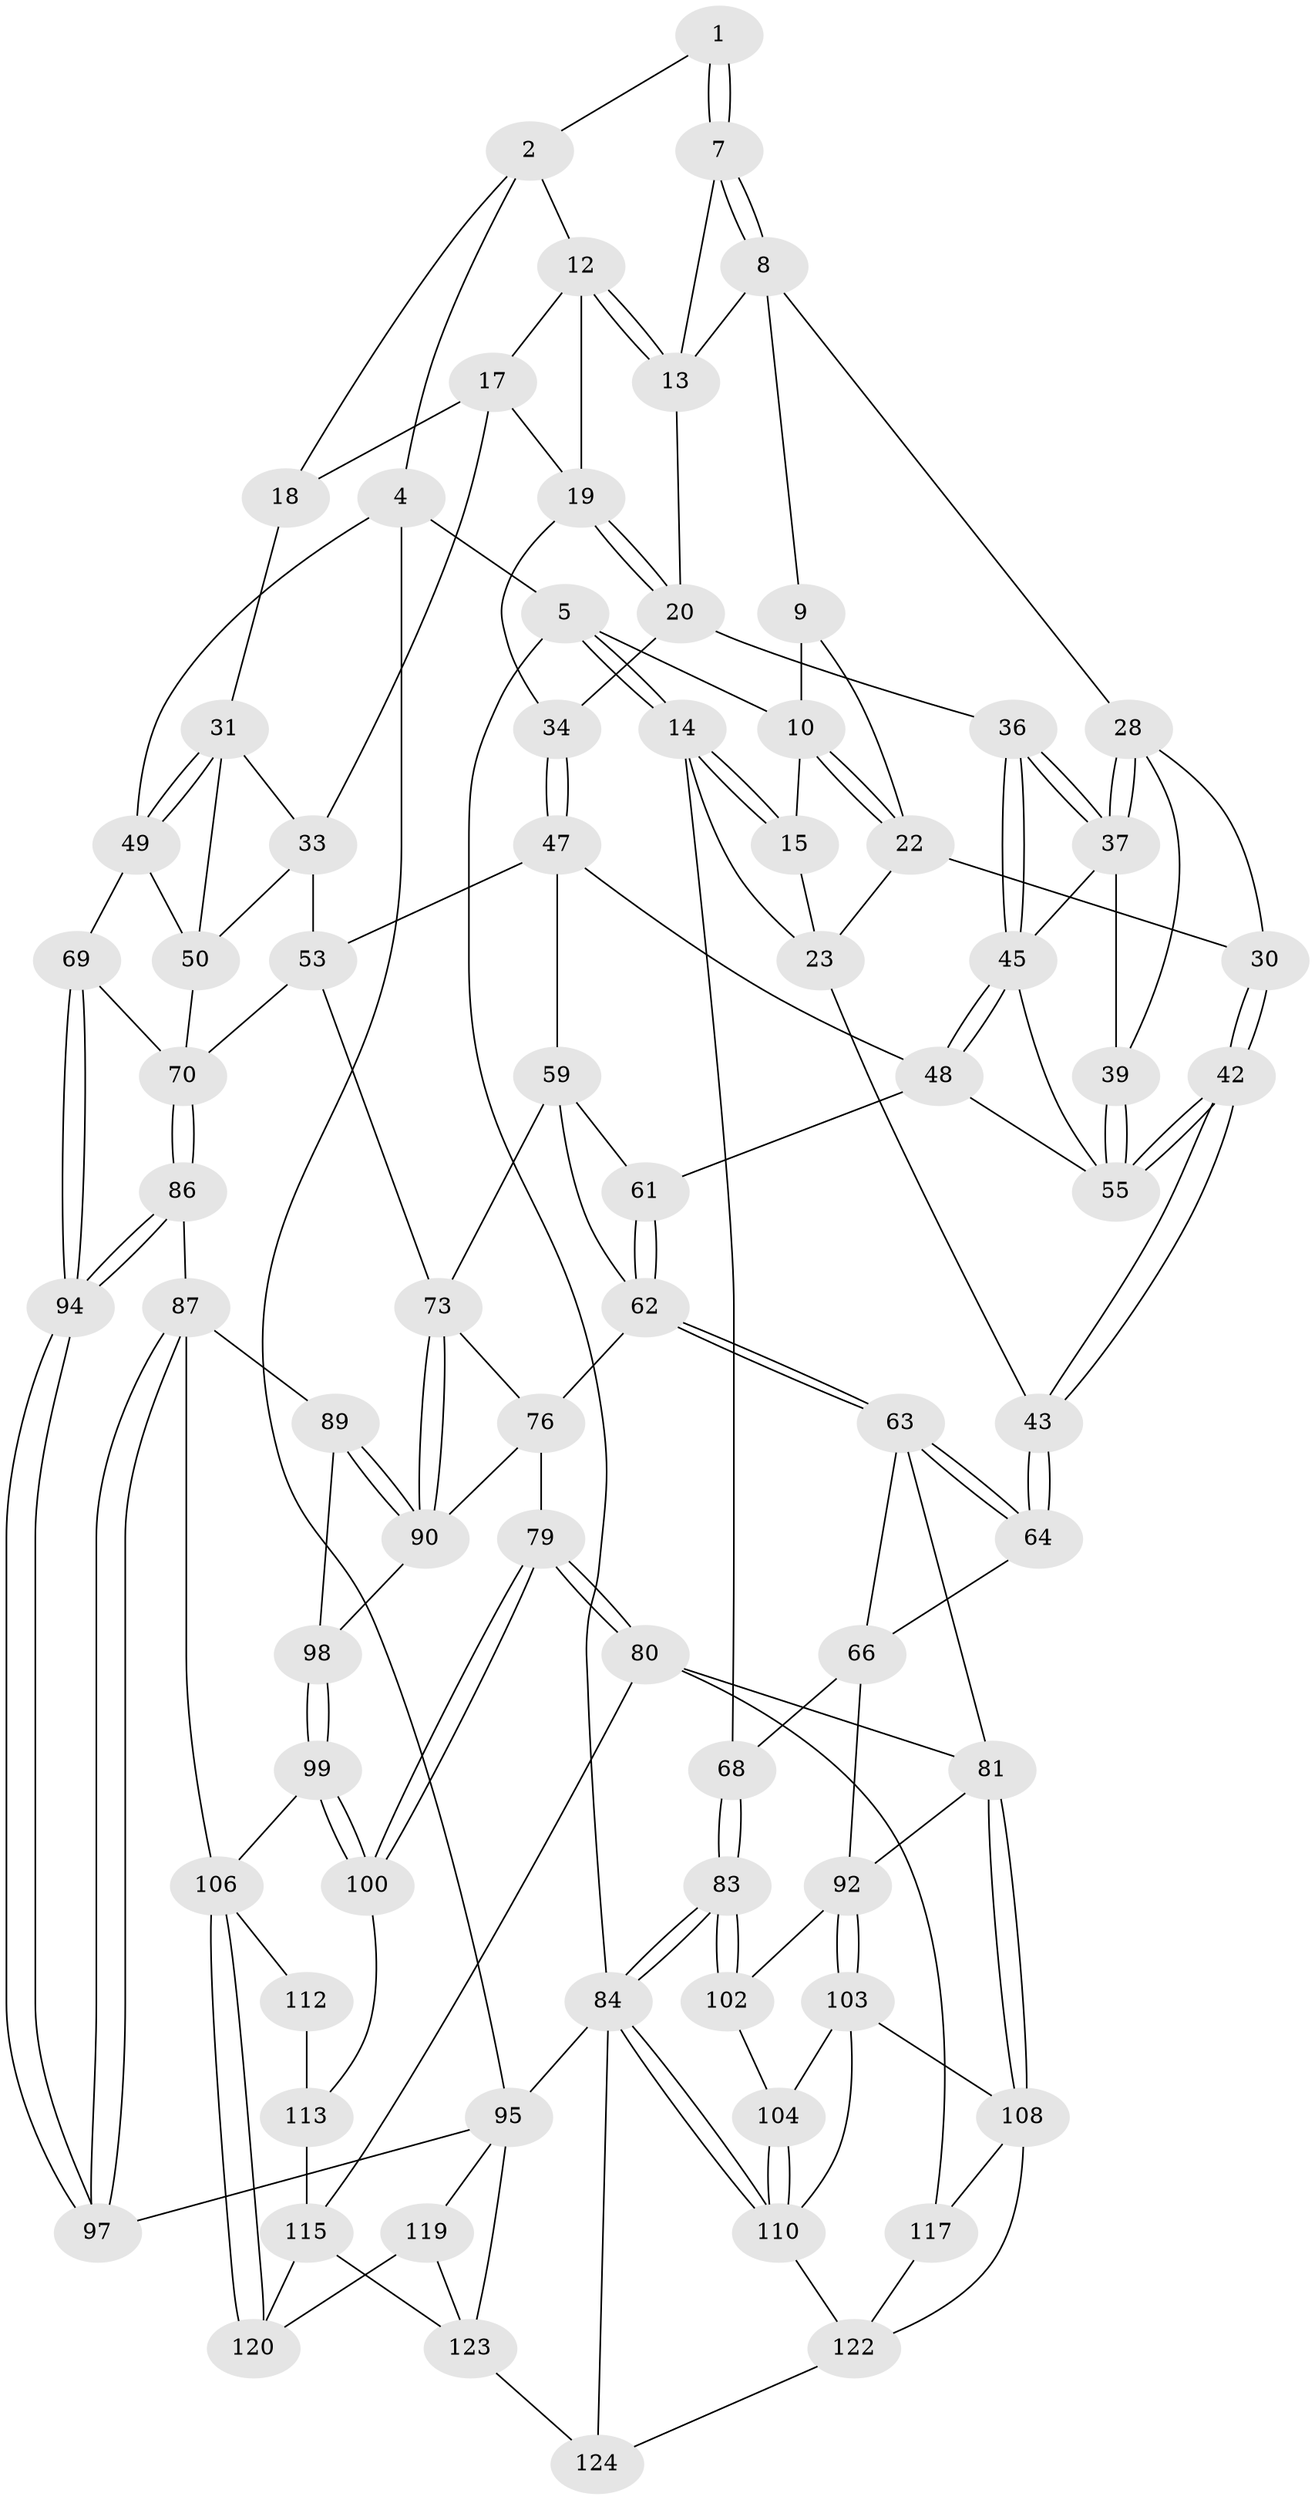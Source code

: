 // Generated by graph-tools (version 1.1) at 2025/24/03/03/25 07:24:40]
// undirected, 77 vertices, 178 edges
graph export_dot {
graph [start="1"]
  node [color=gray90,style=filled];
  1 [pos="+0.36099290114985105+0"];
  2 [pos="+0.6865474018058927+0",super="+3"];
  4 [pos="+1+0"];
  5 [pos="+0+0",super="+6"];
  7 [pos="+0.39088002038018016+0"];
  8 [pos="+0.3814224848105751+0.04998055278614549",super="+24"];
  9 [pos="+0.2927738198335806+0.11340068075361491"];
  10 [pos="+0.2237586074317469+0.0665527220560914",super="+11"];
  12 [pos="+0.6879649553184016+0",super="+16"];
  13 [pos="+0.5068482281947042+0.06753481038148983",super="+21"];
  14 [pos="+0+0.12850088077496477",super="+41"];
  15 [pos="+0.11068416314819551+0.0499582851567544"];
  17 [pos="+0.8147433707866037+0.05720104743237257",super="+25"];
  18 [pos="+0.8887228701084238+0.08786052066824476"];
  19 [pos="+0.6264468376541178+0.07562047832106052",super="+26"];
  20 [pos="+0.5496582258773463+0.11480629917040065",super="+35"];
  22 [pos="+0.17116709820762757+0.13959161100376088",super="+27"];
  23 [pos="+0.14072598355392724+0.14403366331964676",super="+40"];
  28 [pos="+0.41001951394571895+0.11912948307770468",super="+29"];
  30 [pos="+0.28580537024933106+0.22761774164515516"];
  31 [pos="+0.9333808746289672+0.16070776733310974",super="+32"];
  33 [pos="+0.7482992344976257+0.22773816864638596",super="+52"];
  34 [pos="+0.6148413750533919+0.21548018736376182"];
  36 [pos="+0.500817244591526+0.17426553836750258"];
  37 [pos="+0.4683851451593033+0.16726204769370165",super="+38"];
  39 [pos="+0.4069944161047293+0.23110138456614648"];
  42 [pos="+0.2946050605979804+0.33951294452815406"];
  43 [pos="+0.29340187095767223+0.3422731984225531",super="+44"];
  45 [pos="+0.5092234706645764+0.21276060858246235",super="+46"];
  47 [pos="+0.6332337202461314+0.2708409778597755",super="+54"];
  48 [pos="+0.5721320855140639+0.27350314379582297",super="+57"];
  49 [pos="+1+0.21488575800372764",super="+51"];
  50 [pos="+0.8468176834222861+0.31252195432233165",super="+58"];
  53 [pos="+0.7220877884440644+0.2764956750385739",super="+72"];
  55 [pos="+0.36962679649825864+0.2967601287972663",super="+56"];
  59 [pos="+0.6550596698198417+0.3646341665256154",super="+60"];
  61 [pos="+0.5212812224997019+0.33974961675297777"];
  62 [pos="+0.42984658426968014+0.4002232417639549",super="+75"];
  63 [pos="+0.3085235935203926+0.4384957242312175",super="+77"];
  64 [pos="+0.29682209791122877+0.37935998208322386",super="+65"];
  66 [pos="+0.0667524007309013+0.4151765575036283",super="+67"];
  68 [pos="+0+0.4945123682426419"];
  69 [pos="+1+0.32955049677448034"];
  70 [pos="+0.8756803506542656+0.4333355725712185",super="+71"];
  73 [pos="+0.6962466776341735+0.48153001093813846",super="+74"];
  76 [pos="+0.550973296257165+0.46989139939413205",super="+78"];
  79 [pos="+0.39425952085250315+0.6006550092696189"];
  80 [pos="+0.37700870468622866+0.5988115110302779",super="+116"];
  81 [pos="+0.3337740755080797+0.5737418314506736",super="+82"];
  83 [pos="+0+0.5312564486103961"];
  84 [pos="+0+1",super="+85"];
  86 [pos="+0.879853293730288+0.5607826566551852"];
  87 [pos="+0.8145988394471332+0.6611603531259939",super="+88"];
  89 [pos="+0.7825478014202558+0.6452899132172195"];
  90 [pos="+0.6926373249811497+0.525999688745069",super="+91"];
  92 [pos="+0.1684163715474833+0.5584079312332005",super="+93"];
  94 [pos="+1+0.5636359188704178"];
  95 [pos="+1+1",super="+96"];
  97 [pos="+1+0.9171078846028226"];
  98 [pos="+0.612753062879999+0.6028023312554863",super="+101"];
  99 [pos="+0.5132011353633448+0.6572274326562668",super="+105"];
  100 [pos="+0.481419538663816+0.654894777244369"];
  102 [pos="+0.025708923744786182+0.6221088970166062"];
  103 [pos="+0.0801524245213388+0.6928036074913534",super="+109"];
  104 [pos="+0.06227951252681544+0.6952225617209866"];
  106 [pos="+0.7704397634661937+0.7338532545920153",super="+107"];
  108 [pos="+0.19737963433717473+0.7591544066260825",super="+118"];
  110 [pos="+0+0.9231923293547389",super="+111"];
  112 [pos="+0.608797473791303+0.7951358194533442"];
  113 [pos="+0.49560868194730884+0.6953163932505627",super="+114"];
  115 [pos="+0.5219903108687484+1",super="+121"];
  117 [pos="+0.3482202413573352+0.842698962763265"];
  119 [pos="+0.7805083245300054+0.8175408657686886"];
  120 [pos="+0.7776182173760452+0.8148270697304283"];
  122 [pos="+0.19859787641815535+0.9073533678137065",super="+125"];
  123 [pos="+0.5350856961026887+1",super="+126"];
  124 [pos="+0.3209654505395139+1"];
  1 -- 2;
  1 -- 7;
  1 -- 7;
  2 -- 12;
  2 -- 18;
  2 -- 4;
  4 -- 5;
  4 -- 95;
  4 -- 49;
  5 -- 14;
  5 -- 14;
  5 -- 84;
  5 -- 10;
  7 -- 8;
  7 -- 8;
  7 -- 13;
  8 -- 9;
  8 -- 28;
  8 -- 13;
  9 -- 10;
  9 -- 22;
  10 -- 22;
  10 -- 22;
  10 -- 15;
  12 -- 13;
  12 -- 13;
  12 -- 17;
  12 -- 19;
  13 -- 20;
  14 -- 15;
  14 -- 15;
  14 -- 68;
  14 -- 23;
  15 -- 23;
  17 -- 18;
  17 -- 33;
  17 -- 19;
  18 -- 31;
  19 -- 20;
  19 -- 20;
  19 -- 34;
  20 -- 34;
  20 -- 36;
  22 -- 23;
  22 -- 30;
  23 -- 43;
  28 -- 37;
  28 -- 37;
  28 -- 30;
  28 -- 39;
  30 -- 42;
  30 -- 42;
  31 -- 49;
  31 -- 49;
  31 -- 33;
  31 -- 50;
  33 -- 50;
  33 -- 53;
  34 -- 47;
  34 -- 47;
  36 -- 37;
  36 -- 37;
  36 -- 45;
  36 -- 45;
  37 -- 45;
  37 -- 39;
  39 -- 55;
  39 -- 55;
  42 -- 43;
  42 -- 43;
  42 -- 55;
  42 -- 55;
  43 -- 64 [weight=2];
  43 -- 64;
  45 -- 48;
  45 -- 48;
  45 -- 55;
  47 -- 48;
  47 -- 59;
  47 -- 53;
  48 -- 61;
  48 -- 55;
  49 -- 50;
  49 -- 69;
  50 -- 70;
  53 -- 73;
  53 -- 70;
  59 -- 61;
  59 -- 73;
  59 -- 62;
  61 -- 62;
  61 -- 62;
  62 -- 63;
  62 -- 63;
  62 -- 76;
  63 -- 64;
  63 -- 64;
  63 -- 81;
  63 -- 66;
  64 -- 66;
  66 -- 68;
  66 -- 92;
  68 -- 83;
  68 -- 83;
  69 -- 70;
  69 -- 94;
  69 -- 94;
  70 -- 86;
  70 -- 86;
  73 -- 90;
  73 -- 90;
  73 -- 76;
  76 -- 79;
  76 -- 90;
  79 -- 80;
  79 -- 80;
  79 -- 100;
  79 -- 100;
  80 -- 81;
  80 -- 115;
  80 -- 117;
  81 -- 108;
  81 -- 108;
  81 -- 92;
  83 -- 84;
  83 -- 84;
  83 -- 102;
  83 -- 102;
  84 -- 110;
  84 -- 110;
  84 -- 124;
  84 -- 95;
  86 -- 87;
  86 -- 94;
  86 -- 94;
  87 -- 97;
  87 -- 97;
  87 -- 89;
  87 -- 106;
  89 -- 90;
  89 -- 90;
  89 -- 98;
  90 -- 98;
  92 -- 103;
  92 -- 103;
  92 -- 102;
  94 -- 97;
  94 -- 97;
  95 -- 123;
  95 -- 97;
  95 -- 119;
  98 -- 99 [weight=2];
  98 -- 99;
  99 -- 100;
  99 -- 100;
  99 -- 106;
  100 -- 113;
  102 -- 104;
  103 -- 104;
  103 -- 108;
  103 -- 110;
  104 -- 110;
  104 -- 110;
  106 -- 120;
  106 -- 120;
  106 -- 112;
  108 -- 122;
  108 -- 117;
  110 -- 122;
  112 -- 113 [weight=2];
  113 -- 115;
  115 -- 120;
  115 -- 123;
  117 -- 122;
  119 -- 120;
  119 -- 123;
  122 -- 124;
  123 -- 124;
}
